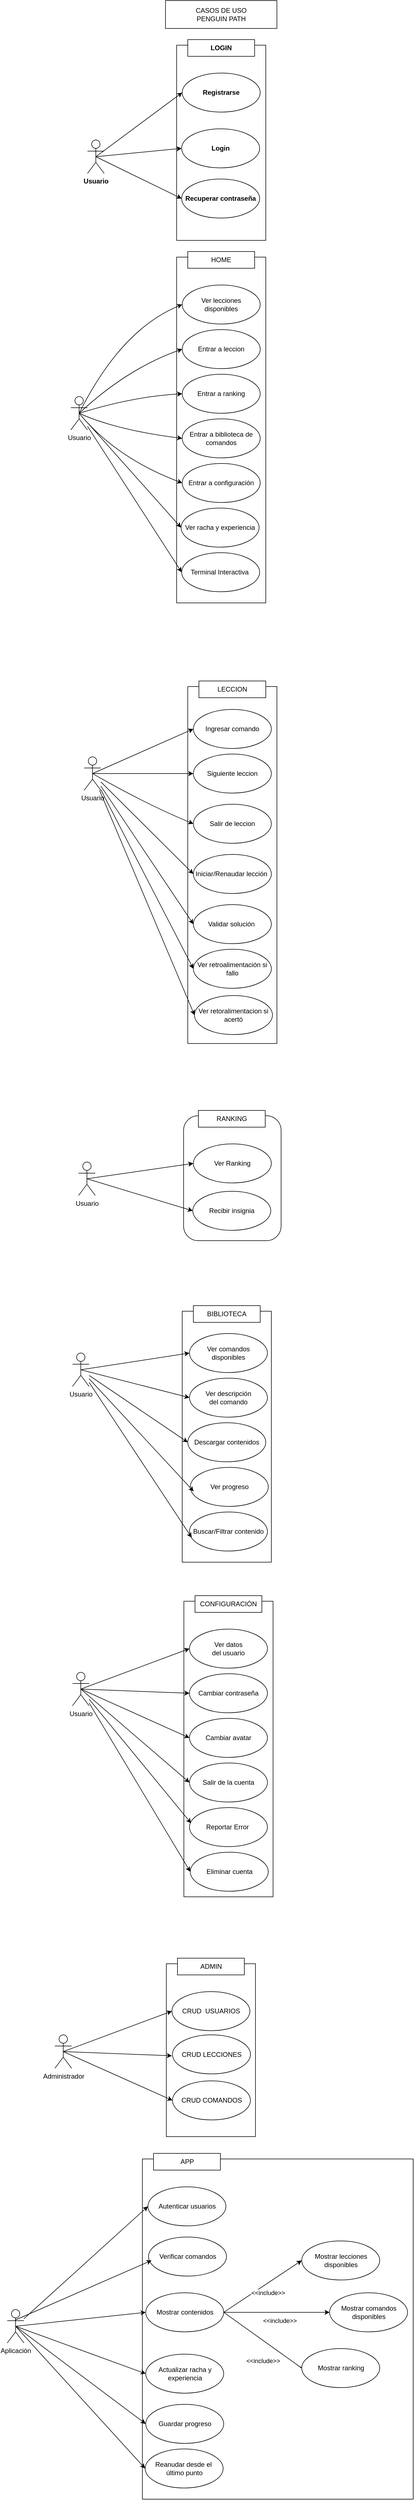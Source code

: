 <mxfile version="28.1.2">
  <diagram name="Página-1" id="nSUWDhd3Jh8U2nydc0y9">
    <mxGraphModel dx="1505" dy="785" grid="1" gridSize="10" guides="1" tooltips="1" connect="1" arrows="1" fold="1" page="1" pageScale="1" pageWidth="827" pageHeight="1169" background="none" math="0" shadow="0">
      <root>
        <mxCell id="0" />
        <mxCell id="1" parent="0" />
        <mxCell id="0nJel9C-ETceknaJPNfr-2" value="" style="rounded=1;whiteSpace=wrap;html=1;rotation=90;" vertex="1" parent="1">
          <mxGeometry x="322" y="2034" width="224" height="175" as="geometry" />
        </mxCell>
        <mxCell id="k9G5SDqqKV3kDQf599wx-12" value="Usuario" style="shape=umlActor;verticalLabelPosition=bottom;verticalAlign=top;html=1;outlineConnect=0;fontStyle=1;" parent="1" vertex="1">
          <mxGeometry x="174" y="260" width="30" height="60" as="geometry" />
        </mxCell>
        <mxCell id="k9G5SDqqKV3kDQf599wx-13" value="" style="rounded=0;whiteSpace=wrap;html=1;fontStyle=1;" parent="1" vertex="1">
          <mxGeometry x="334" y="90" width="160" height="350" as="geometry" />
        </mxCell>
        <mxCell id="k9G5SDqqKV3kDQf599wx-17" value="Login" style="ellipse;whiteSpace=wrap;html=1;fontStyle=1;" parent="1" vertex="1">
          <mxGeometry x="343" y="240" width="140" height="70" as="geometry" />
        </mxCell>
        <mxCell id="k9G5SDqqKV3kDQf599wx-18" value="Registrarse" style="ellipse;whiteSpace=wrap;html=1;fontStyle=1;" parent="1" vertex="1">
          <mxGeometry x="344" y="140" width="140" height="70" as="geometry" />
        </mxCell>
        <mxCell id="k9G5SDqqKV3kDQf599wx-29" value="LOGIN" style="rounded=0;whiteSpace=wrap;html=1;fontStyle=1;" parent="1" vertex="1">
          <mxGeometry x="354" y="80" width="120" height="30" as="geometry" />
        </mxCell>
        <mxCell id="k9G5SDqqKV3kDQf599wx-36" value="" style="curved=1;endArrow=classic;html=1;rounded=0;exitX=0.5;exitY=0.5;exitDx=0;exitDy=0;exitPerimeter=0;entryX=0;entryY=0.5;entryDx=0;entryDy=0;fontStyle=1;" parent="1" source="k9G5SDqqKV3kDQf599wx-12" target="k9G5SDqqKV3kDQf599wx-18" edge="1">
          <mxGeometry width="50" height="50" relative="1" as="geometry">
            <mxPoint x="464" y="300" as="sourcePoint" />
            <mxPoint x="514" y="250" as="targetPoint" />
            <Array as="points" />
          </mxGeometry>
        </mxCell>
        <mxCell id="k9G5SDqqKV3kDQf599wx-37" value="" style="curved=1;endArrow=classic;html=1;rounded=0;exitX=0.5;exitY=0.5;exitDx=0;exitDy=0;exitPerimeter=0;entryX=0;entryY=0.5;entryDx=0;entryDy=0;fontStyle=1;" parent="1" source="k9G5SDqqKV3kDQf599wx-12" target="k9G5SDqqKV3kDQf599wx-17" edge="1">
          <mxGeometry width="50" height="50" relative="1" as="geometry">
            <mxPoint x="294" y="415" as="sourcePoint" />
            <mxPoint x="449" y="300" as="targetPoint" />
            <Array as="points" />
          </mxGeometry>
        </mxCell>
        <mxCell id="k9G5SDqqKV3kDQf599wx-43" value="" style="curved=1;endArrow=classic;html=1;rounded=0;exitX=0.5;exitY=0.5;exitDx=0;exitDy=0;exitPerimeter=0;entryX=0;entryY=0.5;entryDx=0;entryDy=0;fontStyle=1;" parent="1" source="k9G5SDqqKV3kDQf599wx-12" target="k9G5SDqqKV3kDQf599wx-154" edge="1">
          <mxGeometry width="50" height="50" relative="1" as="geometry">
            <mxPoint x="254" y="330" as="sourcePoint" />
            <mxPoint x="344.0" y="495" as="targetPoint" />
            <Array as="points" />
          </mxGeometry>
        </mxCell>
        <mxCell id="k9G5SDqqKV3kDQf599wx-44" value="Usuario" style="shape=umlActor;verticalLabelPosition=bottom;verticalAlign=top;html=1;outlineConnect=0;" parent="1" vertex="1">
          <mxGeometry x="144" y="720" width="30" height="60" as="geometry" />
        </mxCell>
        <mxCell id="k9G5SDqqKV3kDQf599wx-45" value="" style="rounded=0;whiteSpace=wrap;html=1;" parent="1" vertex="1">
          <mxGeometry x="334" y="470" width="160" height="620" as="geometry" />
        </mxCell>
        <mxCell id="k9G5SDqqKV3kDQf599wx-47" value="Entrar a&amp;nbsp;ranking" style="ellipse;whiteSpace=wrap;html=1;" parent="1" vertex="1">
          <mxGeometry x="344" y="680" width="140" height="70" as="geometry" />
        </mxCell>
        <mxCell id="k9G5SDqqKV3kDQf599wx-48" value="Entrar a leccion" style="ellipse;whiteSpace=wrap;html=1;" parent="1" vertex="1">
          <mxGeometry x="344" y="600" width="140" height="70" as="geometry" />
        </mxCell>
        <mxCell id="k9G5SDqqKV3kDQf599wx-50" value="Ver lecciones&lt;div&gt;disponibles&lt;/div&gt;" style="ellipse;whiteSpace=wrap;html=1;" parent="1" vertex="1">
          <mxGeometry x="344" y="520" width="140" height="70" as="geometry" />
        </mxCell>
        <mxCell id="k9G5SDqqKV3kDQf599wx-51" value="HOME" style="rounded=0;whiteSpace=wrap;html=1;" parent="1" vertex="1">
          <mxGeometry x="354" y="460" width="120" height="30" as="geometry" />
        </mxCell>
        <mxCell id="k9G5SDqqKV3kDQf599wx-52" value="" style="curved=1;endArrow=classic;html=1;rounded=0;exitX=0.5;exitY=0.5;exitDx=0;exitDy=0;exitPerimeter=0;entryX=0;entryY=0.5;entryDx=0;entryDy=0;" parent="1" source="k9G5SDqqKV3kDQf599wx-44" target="k9G5SDqqKV3kDQf599wx-50" edge="1">
          <mxGeometry width="50" height="50" relative="1" as="geometry">
            <mxPoint x="464" y="680" as="sourcePoint" />
            <mxPoint x="514" y="630" as="targetPoint" />
            <Array as="points">
              <mxPoint x="234" y="600" />
            </Array>
          </mxGeometry>
        </mxCell>
        <mxCell id="k9G5SDqqKV3kDQf599wx-53" value="" style="curved=1;endArrow=classic;html=1;rounded=0;exitX=0.5;exitY=0.5;exitDx=0;exitDy=0;exitPerimeter=0;entryX=0;entryY=0.5;entryDx=0;entryDy=0;" parent="1" source="k9G5SDqqKV3kDQf599wx-44" target="k9G5SDqqKV3kDQf599wx-48" edge="1">
          <mxGeometry width="50" height="50" relative="1" as="geometry">
            <mxPoint x="294" y="795" as="sourcePoint" />
            <mxPoint x="449" y="680" as="targetPoint" />
            <Array as="points">
              <mxPoint x="245" y="670" />
            </Array>
          </mxGeometry>
        </mxCell>
        <mxCell id="k9G5SDqqKV3kDQf599wx-55" value="" style="curved=1;endArrow=classic;html=1;rounded=0;exitX=0.5;exitY=0.5;exitDx=0;exitDy=0;exitPerimeter=0;entryX=0;entryY=0.5;entryDx=0;entryDy=0;" parent="1" source="k9G5SDqqKV3kDQf599wx-44" target="k9G5SDqqKV3kDQf599wx-47" edge="1">
          <mxGeometry width="50" height="50" relative="1" as="geometry">
            <mxPoint x="514" y="815" as="sourcePoint" />
            <mxPoint x="669" y="700" as="targetPoint" />
            <Array as="points">
              <mxPoint x="255" y="720" />
            </Array>
          </mxGeometry>
        </mxCell>
        <mxCell id="k9G5SDqqKV3kDQf599wx-56" value="Entrar a biblioteca de comandos" style="ellipse;whiteSpace=wrap;html=1;" parent="1" vertex="1">
          <mxGeometry x="344" y="760" width="140" height="70" as="geometry" />
        </mxCell>
        <mxCell id="k9G5SDqqKV3kDQf599wx-57" value="" style="curved=1;endArrow=classic;html=1;rounded=0;exitX=0.5;exitY=0.5;exitDx=0;exitDy=0;exitPerimeter=0;entryX=0;entryY=0.5;entryDx=0;entryDy=0;" parent="1" source="k9G5SDqqKV3kDQf599wx-44" target="k9G5SDqqKV3kDQf599wx-56" edge="1">
          <mxGeometry width="50" height="50" relative="1" as="geometry">
            <mxPoint x="254" y="710" as="sourcePoint" />
            <mxPoint x="409" y="755" as="targetPoint" />
            <Array as="points">
              <mxPoint x="225" y="780" />
            </Array>
          </mxGeometry>
        </mxCell>
        <mxCell id="k9G5SDqqKV3kDQf599wx-58" value="Entrar a configuración" style="ellipse;whiteSpace=wrap;html=1;" parent="1" vertex="1">
          <mxGeometry x="344" y="840" width="140" height="70" as="geometry" />
        </mxCell>
        <mxCell id="k9G5SDqqKV3kDQf599wx-59" value="" style="curved=1;endArrow=classic;html=1;rounded=0;exitX=0.5;exitY=0.5;exitDx=0;exitDy=0;exitPerimeter=0;entryX=0;entryY=0.5;entryDx=0;entryDy=0;" parent="1" source="k9G5SDqqKV3kDQf599wx-44" target="k9G5SDqqKV3kDQf599wx-58" edge="1">
          <mxGeometry width="50" height="50" relative="1" as="geometry">
            <mxPoint x="284" y="830" as="sourcePoint" />
            <mxPoint x="439" y="1035" as="targetPoint" />
            <Array as="points">
              <mxPoint x="225" y="830" />
            </Array>
          </mxGeometry>
        </mxCell>
        <mxCell id="k9G5SDqqKV3kDQf599wx-60" value="Usuario" style="shape=umlActor;verticalLabelPosition=bottom;verticalAlign=top;html=1;outlineConnect=0;" parent="1" vertex="1">
          <mxGeometry x="168" y="1366" width="30" height="60" as="geometry" />
        </mxCell>
        <mxCell id="k9G5SDqqKV3kDQf599wx-61" value="" style="rounded=0;whiteSpace=wrap;html=1;" parent="1" vertex="1">
          <mxGeometry x="354" y="1240" width="160" height="640" as="geometry" />
        </mxCell>
        <mxCell id="k9G5SDqqKV3kDQf599wx-66" value="Ingresar comando" style="ellipse;whiteSpace=wrap;html=1;" parent="1" vertex="1">
          <mxGeometry x="364" y="1281" width="140" height="70" as="geometry" />
        </mxCell>
        <mxCell id="k9G5SDqqKV3kDQf599wx-67" value="LECCION" style="rounded=0;whiteSpace=wrap;html=1;" parent="1" vertex="1">
          <mxGeometry x="374" y="1230" width="120" height="30" as="geometry" />
        </mxCell>
        <mxCell id="k9G5SDqqKV3kDQf599wx-68" value="" style="curved=1;endArrow=classic;html=1;rounded=0;exitX=0.5;exitY=0.5;exitDx=0;exitDy=0;exitPerimeter=0;entryX=0;entryY=0.5;entryDx=0;entryDy=0;" parent="1" source="k9G5SDqqKV3kDQf599wx-60" target="k9G5SDqqKV3kDQf599wx-66" edge="1">
          <mxGeometry width="50" height="50" relative="1" as="geometry">
            <mxPoint x="484" y="1525" as="sourcePoint" />
            <mxPoint x="534" y="1475" as="targetPoint" />
            <Array as="points" />
          </mxGeometry>
        </mxCell>
        <mxCell id="k9G5SDqqKV3kDQf599wx-74" value="Siguiente leccion" style="ellipse;whiteSpace=wrap;html=1;" parent="1" vertex="1">
          <mxGeometry x="364" y="1361" width="140" height="70" as="geometry" />
        </mxCell>
        <mxCell id="k9G5SDqqKV3kDQf599wx-75" value="" style="curved=1;endArrow=classic;html=1;rounded=0;exitX=0.5;exitY=0.5;exitDx=0;exitDy=0;exitPerimeter=0;entryX=0;entryY=0.5;entryDx=0;entryDy=0;" parent="1" source="k9G5SDqqKV3kDQf599wx-60" target="k9G5SDqqKV3kDQf599wx-74" edge="1">
          <mxGeometry width="50" height="50" relative="1" as="geometry">
            <mxPoint x="304" y="1675" as="sourcePoint" />
            <mxPoint x="459" y="1880" as="targetPoint" />
            <Array as="points" />
          </mxGeometry>
        </mxCell>
        <mxCell id="k9G5SDqqKV3kDQf599wx-78" value="Salir de leccion" style="ellipse;whiteSpace=wrap;html=1;" parent="1" vertex="1">
          <mxGeometry x="364" y="1451" width="140" height="70" as="geometry" />
        </mxCell>
        <mxCell id="k9G5SDqqKV3kDQf599wx-79" value="" style="curved=1;endArrow=classic;html=1;rounded=0;exitX=0.5;exitY=0.5;exitDx=0;exitDy=0;exitPerimeter=0;entryX=0;entryY=0.5;entryDx=0;entryDy=0;" parent="1" source="k9G5SDqqKV3kDQf599wx-60" target="k9G5SDqqKV3kDQf599wx-78" edge="1">
          <mxGeometry width="50" height="50" relative="1" as="geometry">
            <mxPoint x="294" y="1710" as="sourcePoint" />
            <mxPoint x="479" y="1880" as="targetPoint" />
            <Array as="points">
              <mxPoint x="279" y="1451" />
            </Array>
          </mxGeometry>
        </mxCell>
        <mxCell id="k9G5SDqqKV3kDQf599wx-80" value="Usuario" style="shape=umlActor;verticalLabelPosition=bottom;verticalAlign=top;html=1;outlineConnect=0;" parent="1" vertex="1">
          <mxGeometry x="158" y="2092.5" width="30" height="60" as="geometry" />
        </mxCell>
        <mxCell id="k9G5SDqqKV3kDQf599wx-85" value="Recibir insignia" style="ellipse;whiteSpace=wrap;html=1;" parent="1" vertex="1">
          <mxGeometry x="363" y="2145" width="140" height="70" as="geometry" />
        </mxCell>
        <mxCell id="k9G5SDqqKV3kDQf599wx-86" value="Ver Ranking" style="ellipse;whiteSpace=wrap;html=1;" parent="1" vertex="1">
          <mxGeometry x="364" y="2060" width="140" height="70" as="geometry" />
        </mxCell>
        <mxCell id="k9G5SDqqKV3kDQf599wx-87" value="RANKING" style="rounded=0;whiteSpace=wrap;html=1;" parent="1" vertex="1">
          <mxGeometry x="373" y="2000" width="120" height="30" as="geometry" />
        </mxCell>
        <mxCell id="k9G5SDqqKV3kDQf599wx-89" value="" style="curved=1;endArrow=classic;html=1;rounded=0;exitX=0.5;exitY=0.5;exitDx=0;exitDy=0;exitPerimeter=0;entryX=0;entryY=0.5;entryDx=0;entryDy=0;" parent="1" source="k9G5SDqqKV3kDQf599wx-80" target="k9G5SDqqKV3kDQf599wx-85" edge="1">
          <mxGeometry width="50" height="50" relative="1" as="geometry">
            <mxPoint x="304" y="2222.5" as="sourcePoint" />
            <mxPoint x="459" y="2107.5" as="targetPoint" />
            <Array as="points" />
          </mxGeometry>
        </mxCell>
        <mxCell id="k9G5SDqqKV3kDQf599wx-96" value="Usuario" style="shape=umlActor;verticalLabelPosition=bottom;verticalAlign=top;html=1;outlineConnect=0;" parent="1" vertex="1">
          <mxGeometry x="147" y="2435" width="30" height="60" as="geometry" />
        </mxCell>
        <mxCell id="k9G5SDqqKV3kDQf599wx-97" value="" style="rounded=0;whiteSpace=wrap;html=1;" parent="1" vertex="1">
          <mxGeometry x="344" y="2360" width="160" height="450" as="geometry" />
        </mxCell>
        <mxCell id="k9G5SDqqKV3kDQf599wx-99" value="Ver descripción&lt;div&gt;del comando&lt;/div&gt;" style="ellipse;whiteSpace=wrap;html=1;" parent="1" vertex="1">
          <mxGeometry x="357" y="2480" width="140" height="70" as="geometry" />
        </mxCell>
        <mxCell id="k9G5SDqqKV3kDQf599wx-101" value="Ver comandos&lt;div&gt;disponibles&lt;/div&gt;" style="ellipse;whiteSpace=wrap;html=1;" parent="1" vertex="1">
          <mxGeometry x="357" y="2400" width="140" height="70" as="geometry" />
        </mxCell>
        <mxCell id="k9G5SDqqKV3kDQf599wx-102" value="BIBLIOTECA" style="rounded=0;whiteSpace=wrap;html=1;" parent="1" vertex="1">
          <mxGeometry x="364" y="2350" width="120" height="30" as="geometry" />
        </mxCell>
        <mxCell id="k9G5SDqqKV3kDQf599wx-103" value="" style="curved=1;endArrow=classic;html=1;rounded=0;exitX=0.5;exitY=0.5;exitDx=0;exitDy=0;exitPerimeter=0;entryX=0;entryY=0.5;entryDx=0;entryDy=0;" parent="1" source="k9G5SDqqKV3kDQf599wx-96" target="k9G5SDqqKV3kDQf599wx-101" edge="1">
          <mxGeometry width="50" height="50" relative="1" as="geometry">
            <mxPoint x="467" y="2405" as="sourcePoint" />
            <mxPoint x="517" y="2355" as="targetPoint" />
            <Array as="points" />
          </mxGeometry>
        </mxCell>
        <mxCell id="k9G5SDqqKV3kDQf599wx-104" value="" style="curved=1;endArrow=classic;html=1;rounded=0;exitX=0.5;exitY=0.5;exitDx=0;exitDy=0;exitPerimeter=0;entryX=0;entryY=0.5;entryDx=0;entryDy=0;" parent="1" source="k9G5SDqqKV3kDQf599wx-96" target="k9G5SDqqKV3kDQf599wx-99" edge="1">
          <mxGeometry width="50" height="50" relative="1" as="geometry">
            <mxPoint x="297" y="2520" as="sourcePoint" />
            <mxPoint x="452" y="2405" as="targetPoint" />
            <Array as="points" />
          </mxGeometry>
        </mxCell>
        <mxCell id="k9G5SDqqKV3kDQf599wx-107" value="Usuario" style="shape=umlActor;verticalLabelPosition=bottom;verticalAlign=top;html=1;outlineConnect=0;" parent="1" vertex="1">
          <mxGeometry x="147" y="3007.5" width="30" height="60" as="geometry" />
        </mxCell>
        <mxCell id="k9G5SDqqKV3kDQf599wx-108" value="" style="rounded=0;whiteSpace=wrap;html=1;" parent="1" vertex="1">
          <mxGeometry x="347" y="2880" width="160" height="530" as="geometry" />
        </mxCell>
        <mxCell id="k9G5SDqqKV3kDQf599wx-110" value="Cambiar contraseña" style="ellipse;whiteSpace=wrap;html=1;" parent="1" vertex="1">
          <mxGeometry x="357" y="3010" width="140" height="70" as="geometry" />
        </mxCell>
        <mxCell id="k9G5SDqqKV3kDQf599wx-111" value="Salir de la cuenta" style="ellipse;whiteSpace=wrap;html=1;" parent="1" vertex="1">
          <mxGeometry x="357" y="3170" width="140" height="70" as="geometry" />
        </mxCell>
        <mxCell id="k9G5SDqqKV3kDQf599wx-112" value="Ver datos&lt;div&gt;del usuario&lt;/div&gt;" style="ellipse;whiteSpace=wrap;html=1;" parent="1" vertex="1">
          <mxGeometry x="357" y="2930" width="140" height="70" as="geometry" />
        </mxCell>
        <mxCell id="k9G5SDqqKV3kDQf599wx-113" value="CONFIGURACIÓN" style="rounded=0;whiteSpace=wrap;html=1;" parent="1" vertex="1">
          <mxGeometry x="367" y="2870" width="120" height="30" as="geometry" />
        </mxCell>
        <mxCell id="k9G5SDqqKV3kDQf599wx-115" value="" style="curved=1;endArrow=classic;html=1;rounded=0;exitX=0.5;exitY=0.5;exitDx=0;exitDy=0;exitPerimeter=0;entryX=0;entryY=0.5;entryDx=0;entryDy=0;" parent="1" source="k9G5SDqqKV3kDQf599wx-107" target="k9G5SDqqKV3kDQf599wx-117" edge="1">
          <mxGeometry width="50" height="50" relative="1" as="geometry">
            <mxPoint x="297" y="3092.5" as="sourcePoint" />
            <mxPoint x="452" y="2977.5" as="targetPoint" />
            <Array as="points" />
          </mxGeometry>
        </mxCell>
        <mxCell id="k9G5SDqqKV3kDQf599wx-117" value="Cambiar avatar" style="ellipse;whiteSpace=wrap;html=1;" parent="1" vertex="1">
          <mxGeometry x="357" y="3090" width="140" height="70" as="geometry" />
        </mxCell>
        <mxCell id="k9G5SDqqKV3kDQf599wx-118" value="" style="curved=1;endArrow=classic;html=1;rounded=0;exitX=0.5;exitY=0.5;exitDx=0;exitDy=0;exitPerimeter=0;entryX=0;entryY=0.5;entryDx=0;entryDy=0;" parent="1" source="k9G5SDqqKV3kDQf599wx-107" target="k9G5SDqqKV3kDQf599wx-110" edge="1">
          <mxGeometry width="50" height="50" relative="1" as="geometry">
            <mxPoint x="162" y="3105.5" as="sourcePoint" />
            <mxPoint x="357" y="3192.5" as="targetPoint" />
            <Array as="points" />
          </mxGeometry>
        </mxCell>
        <mxCell id="k9G5SDqqKV3kDQf599wx-121" value="" style="curved=1;endArrow=classic;html=1;rounded=0;exitX=0.5;exitY=0.5;exitDx=0;exitDy=0;exitPerimeter=0;entryX=0;entryY=0.5;entryDx=0;entryDy=0;" parent="1" source="k9G5SDqqKV3kDQf599wx-107" target="k9G5SDqqKV3kDQf599wx-111" edge="1">
          <mxGeometry width="50" height="50" relative="1" as="geometry">
            <mxPoint x="277" y="3110" as="sourcePoint" />
            <mxPoint x="472" y="3197" as="targetPoint" />
            <Array as="points" />
          </mxGeometry>
        </mxCell>
        <mxCell id="k9G5SDqqKV3kDQf599wx-122" value="" style="curved=1;endArrow=classic;html=1;rounded=0;exitX=0.5;exitY=0.5;exitDx=0;exitDy=0;exitPerimeter=0;entryX=0;entryY=0.5;entryDx=0;entryDy=0;" parent="1" source="k9G5SDqqKV3kDQf599wx-107" target="k9G5SDqqKV3kDQf599wx-112" edge="1">
          <mxGeometry width="50" height="50" relative="1" as="geometry">
            <mxPoint x="267" y="3030" as="sourcePoint" />
            <mxPoint x="462" y="3037" as="targetPoint" />
            <Array as="points" />
          </mxGeometry>
        </mxCell>
        <mxCell id="k9G5SDqqKV3kDQf599wx-123" value="CASOS DE USO&lt;div&gt;PENGUIN PATH&lt;/div&gt;" style="html=1;whiteSpace=wrap;" parent="1" vertex="1">
          <mxGeometry x="314" y="10" width="200" height="50" as="geometry" />
        </mxCell>
        <mxCell id="k9G5SDqqKV3kDQf599wx-138" value="Administrador" style="shape=umlActor;verticalLabelPosition=bottom;verticalAlign=top;html=1;outlineConnect=0;" parent="1" vertex="1">
          <mxGeometry x="115.5" y="3657.5" width="30" height="60" as="geometry" />
        </mxCell>
        <mxCell id="k9G5SDqqKV3kDQf599wx-139" value="" style="rounded=0;whiteSpace=wrap;html=1;" parent="1" vertex="1">
          <mxGeometry x="315.5" y="3530" width="160" height="310" as="geometry" />
        </mxCell>
        <mxCell id="k9G5SDqqKV3kDQf599wx-143" value="CRUD&amp;nbsp; USUARIOS" style="ellipse;whiteSpace=wrap;html=1;" parent="1" vertex="1">
          <mxGeometry x="325.5" y="3580" width="140" height="70" as="geometry" />
        </mxCell>
        <mxCell id="k9G5SDqqKV3kDQf599wx-144" value="ADMIN" style="rounded=0;whiteSpace=wrap;html=1;" parent="1" vertex="1">
          <mxGeometry x="335.5" y="3520" width="120" height="30" as="geometry" />
        </mxCell>
        <mxCell id="k9G5SDqqKV3kDQf599wx-149" value="" style="curved=1;endArrow=classic;html=1;rounded=0;exitX=0.5;exitY=0.5;exitDx=0;exitDy=0;exitPerimeter=0;entryX=0;entryY=0.5;entryDx=0;entryDy=0;" parent="1" source="k9G5SDqqKV3kDQf599wx-138" edge="1">
          <mxGeometry width="50" height="50" relative="1" as="geometry">
            <mxPoint x="130.5" y="3755.5" as="sourcePoint" />
            <mxPoint x="325.5" y="3695" as="targetPoint" />
            <Array as="points" />
          </mxGeometry>
        </mxCell>
        <mxCell id="k9G5SDqqKV3kDQf599wx-151" value="" style="curved=1;endArrow=classic;html=1;rounded=0;exitX=0.5;exitY=0.5;exitDx=0;exitDy=0;exitPerimeter=0;entryX=0;entryY=0.5;entryDx=0;entryDy=0;" parent="1" source="k9G5SDqqKV3kDQf599wx-138" target="k9G5SDqqKV3kDQf599wx-163" edge="1">
          <mxGeometry width="50" height="50" relative="1" as="geometry">
            <mxPoint x="245.5" y="3760" as="sourcePoint" />
            <mxPoint x="325.5" y="3855" as="targetPoint" />
            <Array as="points" />
          </mxGeometry>
        </mxCell>
        <mxCell id="k9G5SDqqKV3kDQf599wx-152" value="" style="curved=1;endArrow=classic;html=1;rounded=0;exitX=0.5;exitY=0.5;exitDx=0;exitDy=0;exitPerimeter=0;entryX=0;entryY=0.5;entryDx=0;entryDy=0;" parent="1" source="k9G5SDqqKV3kDQf599wx-138" target="k9G5SDqqKV3kDQf599wx-143" edge="1">
          <mxGeometry width="50" height="50" relative="1" as="geometry">
            <mxPoint x="235.5" y="3680" as="sourcePoint" />
            <mxPoint x="430.5" y="3687" as="targetPoint" />
            <Array as="points" />
          </mxGeometry>
        </mxCell>
        <mxCell id="k9G5SDqqKV3kDQf599wx-154" value="Recuperar contraseña" style="ellipse;whiteSpace=wrap;html=1;fontStyle=1;" parent="1" vertex="1">
          <mxGeometry x="343" y="330" width="140" height="70" as="geometry" />
        </mxCell>
        <mxCell id="k9G5SDqqKV3kDQf599wx-161" value="" style="curved=1;endArrow=classic;html=1;rounded=0;exitX=0.5;exitY=0.5;exitDx=0;exitDy=0;exitPerimeter=0;entryX=0;entryY=0.5;entryDx=0;entryDy=0;" parent="1" source="k9G5SDqqKV3kDQf599wx-80" target="k9G5SDqqKV3kDQf599wx-86" edge="1">
          <mxGeometry width="50" height="50" relative="1" as="geometry">
            <mxPoint x="224" y="2165" as="sourcePoint" />
            <mxPoint x="418" y="2177" as="targetPoint" />
            <Array as="points" />
          </mxGeometry>
        </mxCell>
        <mxCell id="k9G5SDqqKV3kDQf599wx-162" value="CRUD LECCIONES" style="ellipse;whiteSpace=wrap;html=1;" parent="1" vertex="1">
          <mxGeometry x="326.5" y="3657.5" width="140" height="70" as="geometry" />
        </mxCell>
        <mxCell id="k9G5SDqqKV3kDQf599wx-163" value="CRUD COMANDOS" style="ellipse;whiteSpace=wrap;html=1;" parent="1" vertex="1">
          <mxGeometry x="326.5" y="3740" width="140" height="70" as="geometry" />
        </mxCell>
        <mxCell id="k9G5SDqqKV3kDQf599wx-164" value="Aplicación" style="shape=umlActor;verticalLabelPosition=bottom;verticalAlign=top;html=1;outlineConnect=0;" parent="1" vertex="1">
          <mxGeometry x="30" y="4150" width="30" height="60" as="geometry" />
        </mxCell>
        <mxCell id="k9G5SDqqKV3kDQf599wx-165" value="" style="rounded=0;whiteSpace=wrap;html=1;" parent="1" vertex="1">
          <mxGeometry x="272.5" y="3880" width="486" height="610" as="geometry" />
        </mxCell>
        <mxCell id="k9G5SDqqKV3kDQf599wx-166" value="Autenticar usuarios" style="ellipse;whiteSpace=wrap;html=1;" parent="1" vertex="1">
          <mxGeometry x="282.5" y="3930" width="140" height="70" as="geometry" />
        </mxCell>
        <mxCell id="k9G5SDqqKV3kDQf599wx-167" value="APP" style="rounded=0;whiteSpace=wrap;html=1;" parent="1" vertex="1">
          <mxGeometry x="292.5" y="3870" width="120" height="30" as="geometry" />
        </mxCell>
        <mxCell id="k9G5SDqqKV3kDQf599wx-169" value="" style="curved=1;endArrow=classic;html=1;rounded=0;exitX=0.5;exitY=0.5;exitDx=0;exitDy=0;exitPerimeter=0;entryX=0;entryY=0.5;entryDx=0;entryDy=0;fontStyle=1;" parent="1" source="k9G5SDqqKV3kDQf599wx-164" target="k9G5SDqqKV3kDQf599wx-172" edge="1">
          <mxGeometry width="50" height="50" relative="1" as="geometry">
            <mxPoint x="196" y="3800" as="sourcePoint" />
            <mxPoint x="276" y="3895" as="targetPoint" />
            <Array as="points" />
          </mxGeometry>
        </mxCell>
        <mxCell id="k9G5SDqqKV3kDQf599wx-171" value="Verificar comandos" style="ellipse;whiteSpace=wrap;html=1;" parent="1" vertex="1">
          <mxGeometry x="283.5" y="4020" width="140" height="70" as="geometry" />
        </mxCell>
        <mxCell id="k9G5SDqqKV3kDQf599wx-172" value="Actualizar racha y experiencia" style="ellipse;whiteSpace=wrap;html=1;" parent="1" vertex="1">
          <mxGeometry x="278.5" y="4230" width="140" height="70" as="geometry" />
        </mxCell>
        <mxCell id="k9G5SDqqKV3kDQf599wx-173" value="Ver racha y experiencia" style="ellipse;whiteSpace=wrap;html=1;" parent="1" vertex="1">
          <mxGeometry x="342" y="920" width="140" height="70" as="geometry" />
        </mxCell>
        <mxCell id="k9G5SDqqKV3kDQf599wx-176" value="Mostrar contenidos" style="ellipse;whiteSpace=wrap;html=1;" parent="1" vertex="1">
          <mxGeometry x="278.5" y="4120" width="140" height="70" as="geometry" />
        </mxCell>
        <mxCell id="k9G5SDqqKV3kDQf599wx-177" value="" style="curved=1;endArrow=classic;html=1;rounded=0;exitX=0.5;exitY=0.5;exitDx=0;exitDy=0;exitPerimeter=0;entryX=0;entryY=0.5;entryDx=0;entryDy=0;" parent="1" source="k9G5SDqqKV3kDQf599wx-164" target="k9G5SDqqKV3kDQf599wx-176" edge="1">
          <mxGeometry width="50" height="50" relative="1" as="geometry">
            <mxPoint x="232" y="3840" as="sourcePoint" />
            <mxPoint x="428" y="3947" as="targetPoint" />
            <Array as="points" />
          </mxGeometry>
        </mxCell>
        <mxCell id="k9G5SDqqKV3kDQf599wx-181" value="Mostrar lecciones disponibles" style="ellipse;whiteSpace=wrap;html=1;" parent="1" vertex="1">
          <mxGeometry x="558.5" y="4027" width="140" height="70" as="geometry" />
        </mxCell>
        <mxCell id="k9G5SDqqKV3kDQf599wx-182" value="Mostrar comandos disponibles" style="ellipse;whiteSpace=wrap;html=1;" parent="1" vertex="1">
          <mxGeometry x="608.5" y="4120" width="140" height="70" as="geometry" />
        </mxCell>
        <mxCell id="k9G5SDqqKV3kDQf599wx-183" value="Mostrar ranking" style="ellipse;whiteSpace=wrap;html=1;" parent="1" vertex="1">
          <mxGeometry x="558.5" y="4220" width="140" height="70" as="geometry" />
        </mxCell>
        <mxCell id="k9G5SDqqKV3kDQf599wx-184" value="&amp;lt;&amp;lt;include&amp;gt;&amp;gt;" style="curved=1;endArrow=classic;html=1;rounded=0;exitX=1;exitY=0.5;exitDx=0;exitDy=0;entryX=0;entryY=0.5;entryDx=0;entryDy=0;" parent="1" source="k9G5SDqqKV3kDQf599wx-176" target="k9G5SDqqKV3kDQf599wx-181" edge="1">
          <mxGeometry x="0.023" y="-15" width="50" height="50" relative="1" as="geometry">
            <mxPoint x="468.5" y="4150" as="sourcePoint" />
            <mxPoint x="518.5" y="4100" as="targetPoint" />
            <Array as="points" />
            <mxPoint as="offset" />
          </mxGeometry>
        </mxCell>
        <mxCell id="k9G5SDqqKV3kDQf599wx-185" value="&amp;lt;&amp;lt;include&amp;gt;&amp;gt;" style="curved=1;endArrow=classic;html=1;rounded=0;exitX=1;exitY=0.5;exitDx=0;exitDy=0;entryX=0;entryY=0.5;entryDx=0;entryDy=0;" parent="1" source="k9G5SDqqKV3kDQf599wx-176" target="k9G5SDqqKV3kDQf599wx-182" edge="1">
          <mxGeometry x="0.053" y="-15" width="50" height="50" relative="1" as="geometry">
            <mxPoint x="438.5" y="4220" as="sourcePoint" />
            <mxPoint x="478.5" y="4120" as="targetPoint" />
            <Array as="points" />
            <mxPoint as="offset" />
          </mxGeometry>
        </mxCell>
        <mxCell id="k9G5SDqqKV3kDQf599wx-186" value="&amp;lt;&amp;lt;include&amp;gt;&amp;gt;" style="curved=1;endArrow=classic;html=1;rounded=0;exitX=1;exitY=0.5;exitDx=0;exitDy=0;entryX=0;entryY=0.5;entryDx=0;entryDy=0;startSize=0;endSize=0;strokeWidth=1;textDirection=rtl;labelPosition=center;verticalLabelPosition=bottom;align=center;verticalAlign=top;spacing=0;" parent="1" source="k9G5SDqqKV3kDQf599wx-176" target="k9G5SDqqKV3kDQf599wx-183" edge="1">
          <mxGeometry x="0.169" y="-20" width="50" height="50" relative="1" as="geometry">
            <mxPoint x="428.5" y="4230" as="sourcePoint" />
            <mxPoint x="488.5" y="4140" as="targetPoint" />
            <Array as="points" />
            <mxPoint y="1" as="offset" />
          </mxGeometry>
        </mxCell>
        <mxCell id="k9G5SDqqKV3kDQf599wx-187" value="Guardar progreso" style="ellipse;whiteSpace=wrap;html=1;" parent="1" vertex="1">
          <mxGeometry x="278.5" y="4320" width="140" height="70" as="geometry" />
        </mxCell>
        <mxCell id="k9G5SDqqKV3kDQf599wx-188" value="Reanudar desde el&amp;nbsp;&lt;div&gt;último punto&lt;/div&gt;" style="ellipse;whiteSpace=wrap;html=1;" parent="1" vertex="1">
          <mxGeometry x="277.5" y="4400" width="140" height="70" as="geometry" />
        </mxCell>
        <mxCell id="k9G5SDqqKV3kDQf599wx-189" value="" style="curved=1;endArrow=classic;html=1;rounded=0;entryX=0;entryY=0.5;entryDx=0;entryDy=0;exitX=0.5;exitY=0.5;exitDx=0;exitDy=0;exitPerimeter=0;" parent="1" source="k9G5SDqqKV3kDQf599wx-164" target="k9G5SDqqKV3kDQf599wx-187" edge="1">
          <mxGeometry width="50" height="50" relative="1" as="geometry">
            <mxPoint x="82" y="3800" as="sourcePoint" />
            <mxPoint x="423" y="4090" as="targetPoint" />
            <Array as="points" />
          </mxGeometry>
        </mxCell>
        <mxCell id="k9G5SDqqKV3kDQf599wx-190" value="" style="curved=1;endArrow=classic;html=1;rounded=0;exitX=0.5;exitY=0.5;exitDx=0;exitDy=0;exitPerimeter=0;entryX=0;entryY=0.5;entryDx=0;entryDy=0;" parent="1" source="k9G5SDqqKV3kDQf599wx-164" target="k9G5SDqqKV3kDQf599wx-188" edge="1">
          <mxGeometry width="50" height="50" relative="1" as="geometry">
            <mxPoint x="262" y="3950" as="sourcePoint" />
            <mxPoint x="453" y="4110" as="targetPoint" />
            <Array as="points" />
          </mxGeometry>
        </mxCell>
        <mxCell id="V6dG_-SJx1Hyy4RIv4wh-1" value="Iniciar/Renaudar lección&amp;nbsp;" style="ellipse;whiteSpace=wrap;html=1;" parent="1" vertex="1">
          <mxGeometry x="364" y="1541" width="140" height="70" as="geometry" />
        </mxCell>
        <mxCell id="V6dG_-SJx1Hyy4RIv4wh-2" value="Validar solución&amp;nbsp;" style="ellipse;whiteSpace=wrap;html=1;" parent="1" vertex="1">
          <mxGeometry x="364" y="1631" width="140" height="70" as="geometry" />
        </mxCell>
        <mxCell id="V6dG_-SJx1Hyy4RIv4wh-4" value="Ver retroalimentación si fallo" style="ellipse;whiteSpace=wrap;html=1;" parent="1" vertex="1">
          <mxGeometry x="364" y="1711" width="140" height="70" as="geometry" />
        </mxCell>
        <mxCell id="V6dG_-SJx1Hyy4RIv4wh-5" value="Ver retoralimentacion si acertó" style="ellipse;whiteSpace=wrap;html=1;" parent="1" vertex="1">
          <mxGeometry x="366" y="1794" width="140" height="70" as="geometry" />
        </mxCell>
        <mxCell id="V6dG_-SJx1Hyy4RIv4wh-13" value="" style="endArrow=classic;html=1;rounded=0;entryX=0.039;entryY=0.6;entryDx=0;entryDy=0;entryPerimeter=0;exitX=0.467;exitY=0.317;exitDx=0;exitDy=0;exitPerimeter=0;" parent="1" source="k9G5SDqqKV3kDQf599wx-164" target="k9G5SDqqKV3kDQf599wx-171" edge="1">
          <mxGeometry width="50" height="50" relative="1" as="geometry">
            <mxPoint x="105.5" y="4160" as="sourcePoint" />
            <mxPoint x="155.5" y="4110" as="targetPoint" />
          </mxGeometry>
        </mxCell>
        <mxCell id="V6dG_-SJx1Hyy4RIv4wh-14" value="" style="endArrow=classic;html=1;rounded=0;entryX=0;entryY=0.5;entryDx=0;entryDy=0;" parent="1" source="k9G5SDqqKV3kDQf599wx-164" target="k9G5SDqqKV3kDQf599wx-166" edge="1">
          <mxGeometry width="50" height="50" relative="1" as="geometry">
            <mxPoint x="65.5" y="4142" as="sourcePoint" />
            <mxPoint x="115.5" y="4092" as="targetPoint" />
          </mxGeometry>
        </mxCell>
        <mxCell id="V6dG_-SJx1Hyy4RIv4wh-15" value="Reportar Error&amp;nbsp;" style="ellipse;whiteSpace=wrap;html=1;" parent="1" vertex="1">
          <mxGeometry x="357" y="3250" width="140" height="70" as="geometry" />
        </mxCell>
        <mxCell id="V6dG_-SJx1Hyy4RIv4wh-16" value="Eliminar cuenta" style="ellipse;whiteSpace=wrap;html=1;" parent="1" vertex="1">
          <mxGeometry x="358.5" y="3330" width="140" height="70" as="geometry" />
        </mxCell>
        <mxCell id="V6dG_-SJx1Hyy4RIv4wh-17" style="rounded=0;orthogonalLoop=1;jettySize=auto;html=1;entryX=0.021;entryY=0.4;entryDx=0;entryDy=0;entryPerimeter=0;" parent="1" source="k9G5SDqqKV3kDQf599wx-107" target="V6dG_-SJx1Hyy4RIv4wh-15" edge="1">
          <mxGeometry relative="1" as="geometry" />
        </mxCell>
        <mxCell id="V6dG_-SJx1Hyy4RIv4wh-18" style="rounded=0;orthogonalLoop=1;jettySize=auto;html=1;entryX=0;entryY=0.5;entryDx=0;entryDy=0;" parent="1" source="k9G5SDqqKV3kDQf599wx-107" target="V6dG_-SJx1Hyy4RIv4wh-16" edge="1">
          <mxGeometry relative="1" as="geometry" />
        </mxCell>
        <mxCell id="V6dG_-SJx1Hyy4RIv4wh-19" style="rounded=0;orthogonalLoop=1;jettySize=auto;html=1;entryX=0;entryY=0.5;entryDx=0;entryDy=0;" parent="1" source="k9G5SDqqKV3kDQf599wx-60" target="V6dG_-SJx1Hyy4RIv4wh-1" edge="1">
          <mxGeometry relative="1" as="geometry" />
        </mxCell>
        <mxCell id="V6dG_-SJx1Hyy4RIv4wh-21" style="rounded=0;orthogonalLoop=1;jettySize=auto;html=1;entryX=0;entryY=0.5;entryDx=0;entryDy=0;" parent="1" source="k9G5SDqqKV3kDQf599wx-60" target="V6dG_-SJx1Hyy4RIv4wh-4" edge="1">
          <mxGeometry relative="1" as="geometry" />
        </mxCell>
        <mxCell id="V6dG_-SJx1Hyy4RIv4wh-22" style="rounded=0;orthogonalLoop=1;jettySize=auto;html=1;entryX=0;entryY=0.5;entryDx=0;entryDy=0;" parent="1" source="k9G5SDqqKV3kDQf599wx-60" target="V6dG_-SJx1Hyy4RIv4wh-5" edge="1">
          <mxGeometry relative="1" as="geometry" />
        </mxCell>
        <mxCell id="V6dG_-SJx1Hyy4RIv4wh-20" style="rounded=0;orthogonalLoop=1;jettySize=auto;html=1;entryX=0;entryY=0.5;entryDx=0;entryDy=0;" parent="1" source="k9G5SDqqKV3kDQf599wx-60" target="V6dG_-SJx1Hyy4RIv4wh-2" edge="1">
          <mxGeometry relative="1" as="geometry" />
        </mxCell>
        <mxCell id="V6dG_-SJx1Hyy4RIv4wh-24" value="Descargar contenidos" style="ellipse;whiteSpace=wrap;html=1;" parent="1" vertex="1">
          <mxGeometry x="354" y="2560" width="140" height="70" as="geometry" />
        </mxCell>
        <mxCell id="V6dG_-SJx1Hyy4RIv4wh-25" style="rounded=0;orthogonalLoop=1;jettySize=auto;html=1;entryX=0;entryY=0.5;entryDx=0;entryDy=0;" parent="1" source="k9G5SDqqKV3kDQf599wx-96" target="V6dG_-SJx1Hyy4RIv4wh-24" edge="1">
          <mxGeometry relative="1" as="geometry" />
        </mxCell>
        <mxCell id="V6dG_-SJx1Hyy4RIv4wh-26" value="Terminal Interactiva&amp;nbsp;" style="ellipse;whiteSpace=wrap;html=1;" parent="1" vertex="1">
          <mxGeometry x="343" y="1000" width="140" height="70" as="geometry" />
        </mxCell>
        <mxCell id="V6dG_-SJx1Hyy4RIv4wh-27" style="rounded=0;orthogonalLoop=1;jettySize=auto;html=1;entryX=0;entryY=0.5;entryDx=0;entryDy=0;" parent="1" source="k9G5SDqqKV3kDQf599wx-44" target="k9G5SDqqKV3kDQf599wx-173" edge="1">
          <mxGeometry relative="1" as="geometry" />
        </mxCell>
        <mxCell id="V6dG_-SJx1Hyy4RIv4wh-28" style="rounded=0;orthogonalLoop=1;jettySize=auto;html=1;entryX=0;entryY=0.5;entryDx=0;entryDy=0;" parent="1" source="k9G5SDqqKV3kDQf599wx-44" target="V6dG_-SJx1Hyy4RIv4wh-26" edge="1">
          <mxGeometry relative="1" as="geometry" />
        </mxCell>
        <mxCell id="V6dG_-SJx1Hyy4RIv4wh-29" value="Ver progreso" style="ellipse;whiteSpace=wrap;html=1;" parent="1" vertex="1">
          <mxGeometry x="358.5" y="2640" width="140" height="70" as="geometry" />
        </mxCell>
        <mxCell id="V6dG_-SJx1Hyy4RIv4wh-30" style="rounded=0;orthogonalLoop=1;jettySize=auto;html=1;entryX=0.043;entryY=0.614;entryDx=0;entryDy=0;entryPerimeter=0;" parent="1" source="k9G5SDqqKV3kDQf599wx-96" target="V6dG_-SJx1Hyy4RIv4wh-29" edge="1">
          <mxGeometry relative="1" as="geometry" />
        </mxCell>
        <mxCell id="V6dG_-SJx1Hyy4RIv4wh-31" value="Buscar/Filtrar contenido" style="ellipse;whiteSpace=wrap;html=1;" parent="1" vertex="1">
          <mxGeometry x="357" y="2720" width="140" height="70" as="geometry" />
        </mxCell>
        <mxCell id="V6dG_-SJx1Hyy4RIv4wh-32" style="rounded=0;orthogonalLoop=1;jettySize=auto;html=1;entryX=0.029;entryY=0.657;entryDx=0;entryDy=0;entryPerimeter=0;" parent="1" source="k9G5SDqqKV3kDQf599wx-96" target="V6dG_-SJx1Hyy4RIv4wh-31" edge="1">
          <mxGeometry relative="1" as="geometry" />
        </mxCell>
      </root>
    </mxGraphModel>
  </diagram>
</mxfile>
